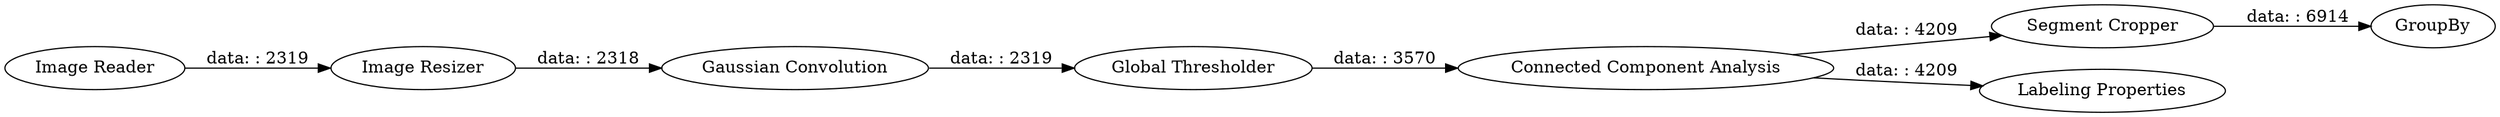 digraph {
	"-2748001792399454405_2" [label="Connected Component Analysis"]
	"-2748001792399454405_1" [label="Image Reader"]
	"-2748001792399454405_311" [label="Image Resizer"]
	"-2748001792399454405_6" [label="Global Thresholder"]
	"-2748001792399454405_5" [label="Gaussian Convolution"]
	"-2748001792399454405_313" [label=GroupBy]
	"-2748001792399454405_8" [label="Segment Cropper"]
	"-2748001792399454405_312" [label="Labeling Properties"]
	"-2748001792399454405_1" -> "-2748001792399454405_311" [label="data: : 2319"]
	"-2748001792399454405_5" -> "-2748001792399454405_6" [label="data: : 2319"]
	"-2748001792399454405_6" -> "-2748001792399454405_2" [label="data: : 3570"]
	"-2748001792399454405_2" -> "-2748001792399454405_312" [label="data: : 4209"]
	"-2748001792399454405_2" -> "-2748001792399454405_8" [label="data: : 4209"]
	"-2748001792399454405_8" -> "-2748001792399454405_313" [label="data: : 6914"]
	"-2748001792399454405_311" -> "-2748001792399454405_5" [label="data: : 2318"]
	rankdir=LR
}
